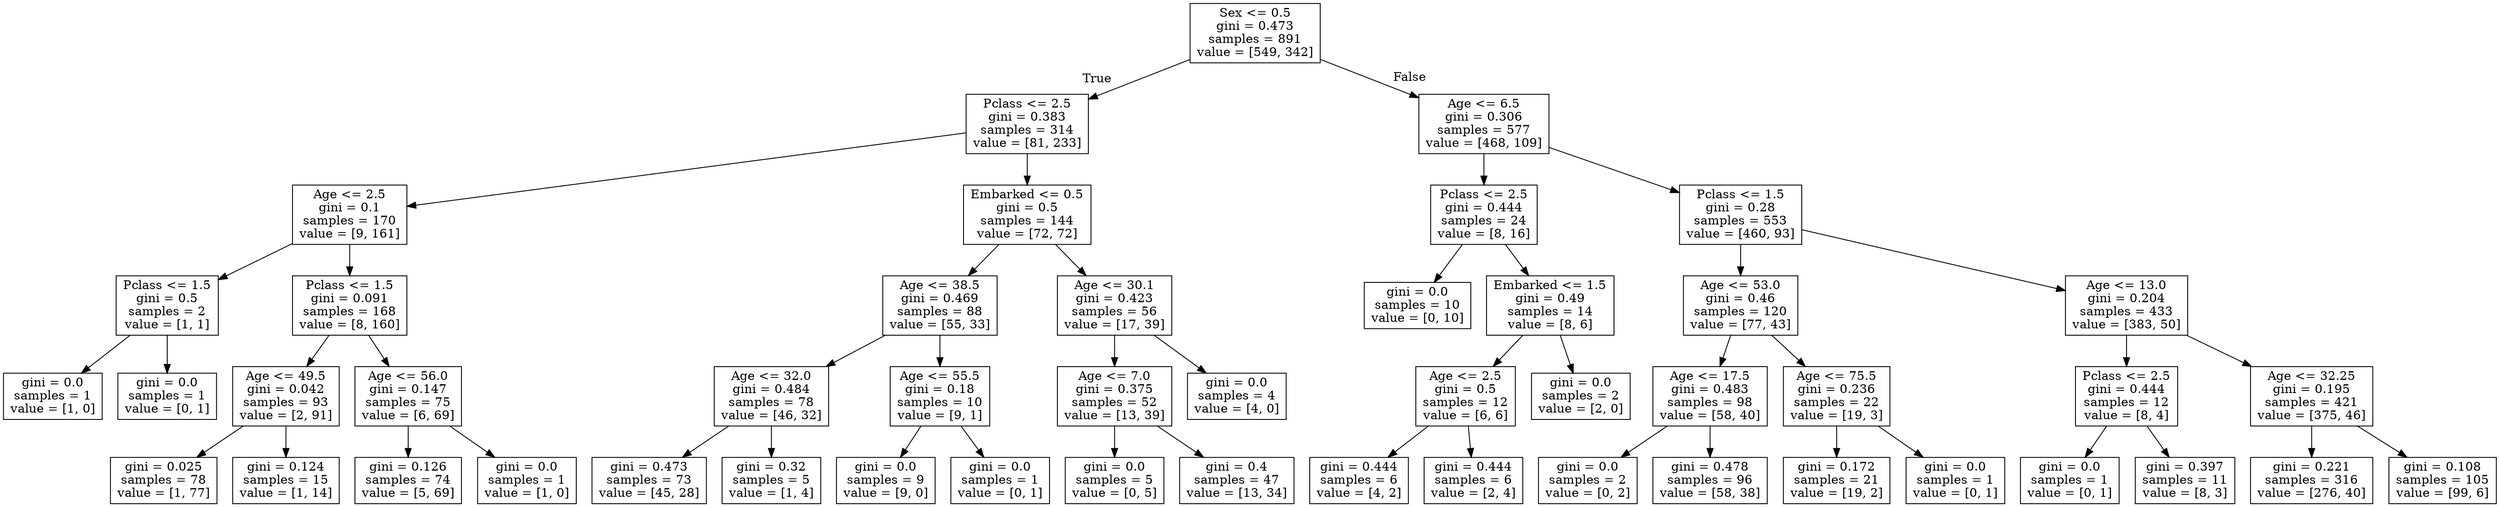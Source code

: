 digraph Tree {
node [shape=box] ;
0 [label="Sex <= 0.5\ngini = 0.473\nsamples = 891\nvalue = [549, 342]"] ;
1 [label="Pclass <= 2.5\ngini = 0.383\nsamples = 314\nvalue = [81, 233]"] ;
0 -> 1 [labeldistance=2.5, labelangle=45, headlabel="True"] ;
2 [label="Age <= 2.5\ngini = 0.1\nsamples = 170\nvalue = [9, 161]"] ;
1 -> 2 ;
3 [label="Pclass <= 1.5\ngini = 0.5\nsamples = 2\nvalue = [1, 1]"] ;
2 -> 3 ;
4 [label="gini = 0.0\nsamples = 1\nvalue = [1, 0]"] ;
3 -> 4 ;
5 [label="gini = 0.0\nsamples = 1\nvalue = [0, 1]"] ;
3 -> 5 ;
6 [label="Pclass <= 1.5\ngini = 0.091\nsamples = 168\nvalue = [8, 160]"] ;
2 -> 6 ;
7 [label="Age <= 49.5\ngini = 0.042\nsamples = 93\nvalue = [2, 91]"] ;
6 -> 7 ;
8 [label="gini = 0.025\nsamples = 78\nvalue = [1, 77]"] ;
7 -> 8 ;
9 [label="gini = 0.124\nsamples = 15\nvalue = [1, 14]"] ;
7 -> 9 ;
10 [label="Age <= 56.0\ngini = 0.147\nsamples = 75\nvalue = [6, 69]"] ;
6 -> 10 ;
11 [label="gini = 0.126\nsamples = 74\nvalue = [5, 69]"] ;
10 -> 11 ;
12 [label="gini = 0.0\nsamples = 1\nvalue = [1, 0]"] ;
10 -> 12 ;
13 [label="Embarked <= 0.5\ngini = 0.5\nsamples = 144\nvalue = [72, 72]"] ;
1 -> 13 ;
14 [label="Age <= 38.5\ngini = 0.469\nsamples = 88\nvalue = [55, 33]"] ;
13 -> 14 ;
15 [label="Age <= 32.0\ngini = 0.484\nsamples = 78\nvalue = [46, 32]"] ;
14 -> 15 ;
16 [label="gini = 0.473\nsamples = 73\nvalue = [45, 28]"] ;
15 -> 16 ;
17 [label="gini = 0.32\nsamples = 5\nvalue = [1, 4]"] ;
15 -> 17 ;
18 [label="Age <= 55.5\ngini = 0.18\nsamples = 10\nvalue = [9, 1]"] ;
14 -> 18 ;
19 [label="gini = 0.0\nsamples = 9\nvalue = [9, 0]"] ;
18 -> 19 ;
20 [label="gini = 0.0\nsamples = 1\nvalue = [0, 1]"] ;
18 -> 20 ;
21 [label="Age <= 30.1\ngini = 0.423\nsamples = 56\nvalue = [17, 39]"] ;
13 -> 21 ;
22 [label="Age <= 7.0\ngini = 0.375\nsamples = 52\nvalue = [13, 39]"] ;
21 -> 22 ;
23 [label="gini = 0.0\nsamples = 5\nvalue = [0, 5]"] ;
22 -> 23 ;
24 [label="gini = 0.4\nsamples = 47\nvalue = [13, 34]"] ;
22 -> 24 ;
25 [label="gini = 0.0\nsamples = 4\nvalue = [4, 0]"] ;
21 -> 25 ;
26 [label="Age <= 6.5\ngini = 0.306\nsamples = 577\nvalue = [468, 109]"] ;
0 -> 26 [labeldistance=2.5, labelangle=-45, headlabel="False"] ;
27 [label="Pclass <= 2.5\ngini = 0.444\nsamples = 24\nvalue = [8, 16]"] ;
26 -> 27 ;
28 [label="gini = 0.0\nsamples = 10\nvalue = [0, 10]"] ;
27 -> 28 ;
29 [label="Embarked <= 1.5\ngini = 0.49\nsamples = 14\nvalue = [8, 6]"] ;
27 -> 29 ;
30 [label="Age <= 2.5\ngini = 0.5\nsamples = 12\nvalue = [6, 6]"] ;
29 -> 30 ;
31 [label="gini = 0.444\nsamples = 6\nvalue = [4, 2]"] ;
30 -> 31 ;
32 [label="gini = 0.444\nsamples = 6\nvalue = [2, 4]"] ;
30 -> 32 ;
33 [label="gini = 0.0\nsamples = 2\nvalue = [2, 0]"] ;
29 -> 33 ;
34 [label="Pclass <= 1.5\ngini = 0.28\nsamples = 553\nvalue = [460, 93]"] ;
26 -> 34 ;
35 [label="Age <= 53.0\ngini = 0.46\nsamples = 120\nvalue = [77, 43]"] ;
34 -> 35 ;
36 [label="Age <= 17.5\ngini = 0.483\nsamples = 98\nvalue = [58, 40]"] ;
35 -> 36 ;
37 [label="gini = 0.0\nsamples = 2\nvalue = [0, 2]"] ;
36 -> 37 ;
38 [label="gini = 0.478\nsamples = 96\nvalue = [58, 38]"] ;
36 -> 38 ;
39 [label="Age <= 75.5\ngini = 0.236\nsamples = 22\nvalue = [19, 3]"] ;
35 -> 39 ;
40 [label="gini = 0.172\nsamples = 21\nvalue = [19, 2]"] ;
39 -> 40 ;
41 [label="gini = 0.0\nsamples = 1\nvalue = [0, 1]"] ;
39 -> 41 ;
42 [label="Age <= 13.0\ngini = 0.204\nsamples = 433\nvalue = [383, 50]"] ;
34 -> 42 ;
43 [label="Pclass <= 2.5\ngini = 0.444\nsamples = 12\nvalue = [8, 4]"] ;
42 -> 43 ;
44 [label="gini = 0.0\nsamples = 1\nvalue = [0, 1]"] ;
43 -> 44 ;
45 [label="gini = 0.397\nsamples = 11\nvalue = [8, 3]"] ;
43 -> 45 ;
46 [label="Age <= 32.25\ngini = 0.195\nsamples = 421\nvalue = [375, 46]"] ;
42 -> 46 ;
47 [label="gini = 0.221\nsamples = 316\nvalue = [276, 40]"] ;
46 -> 47 ;
48 [label="gini = 0.108\nsamples = 105\nvalue = [99, 6]"] ;
46 -> 48 ;
}